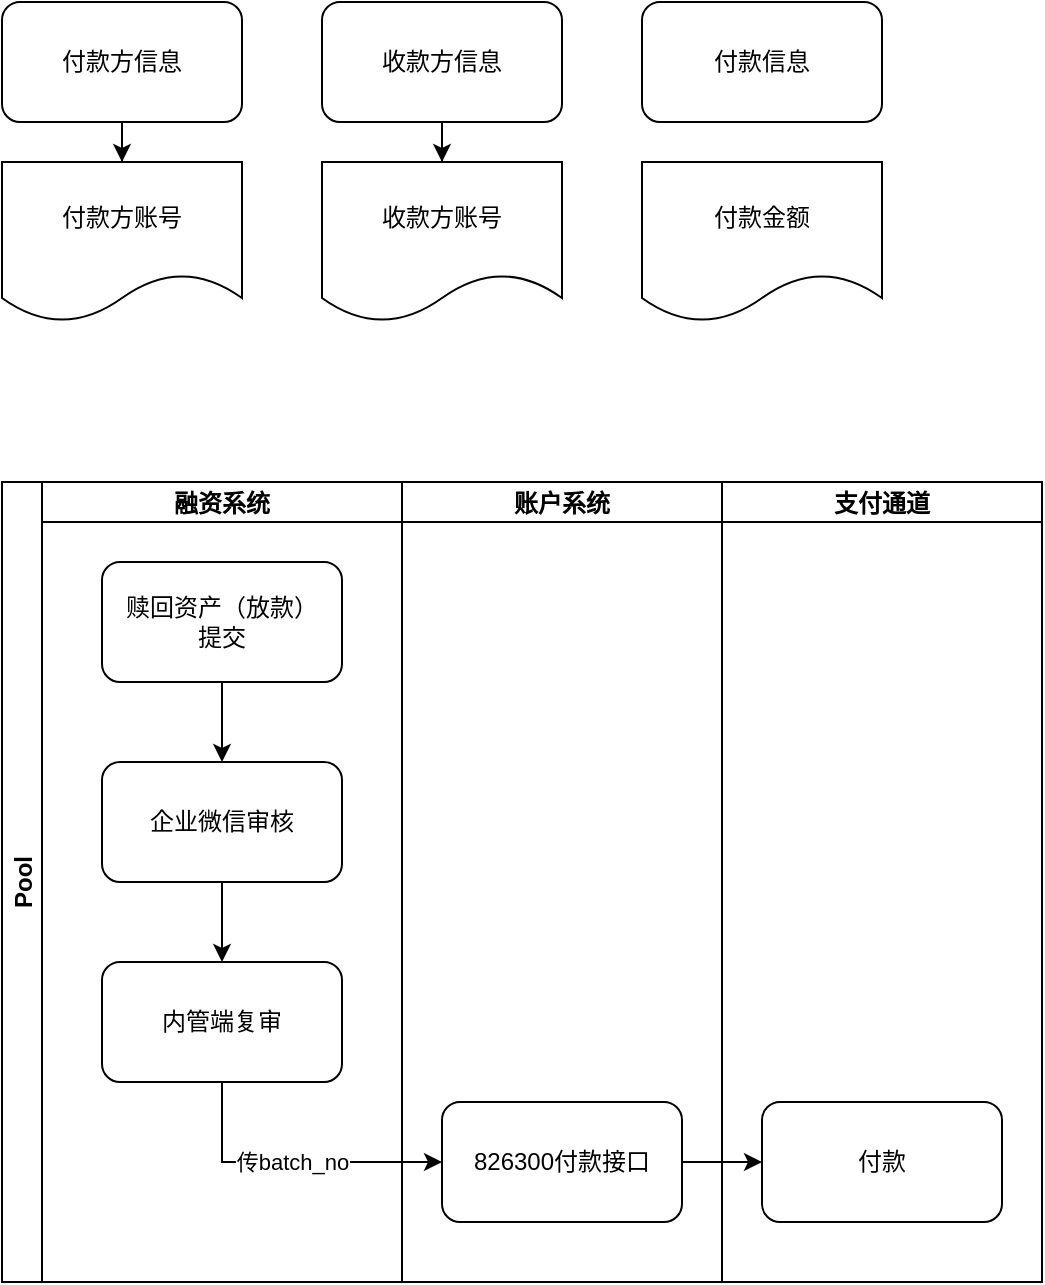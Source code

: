 <mxfile version="21.7.4" type="github">
  <diagram name="第 1 页" id="lRQWJhPH5CTcMrLeOUJu">
    <mxGraphModel dx="1136" dy="578" grid="1" gridSize="10" guides="1" tooltips="1" connect="1" arrows="1" fold="1" page="1" pageScale="1" pageWidth="827" pageHeight="1169" math="0" shadow="0">
      <root>
        <mxCell id="0" />
        <mxCell id="1" parent="0" />
        <mxCell id="SOhe3c1D6d4CI8XdEghG-5" style="edgeStyle=orthogonalEdgeStyle;rounded=0;orthogonalLoop=1;jettySize=auto;html=1;exitX=0.5;exitY=1;exitDx=0;exitDy=0;" edge="1" parent="1" source="SOhe3c1D6d4CI8XdEghG-1" target="SOhe3c1D6d4CI8XdEghG-4">
          <mxGeometry relative="1" as="geometry" />
        </mxCell>
        <mxCell id="SOhe3c1D6d4CI8XdEghG-1" value="付款方信息" style="rounded=1;whiteSpace=wrap;html=1;" vertex="1" parent="1">
          <mxGeometry x="80" y="40" width="120" height="60" as="geometry" />
        </mxCell>
        <mxCell id="SOhe3c1D6d4CI8XdEghG-7" style="edgeStyle=orthogonalEdgeStyle;rounded=0;orthogonalLoop=1;jettySize=auto;html=1;exitX=0.5;exitY=1;exitDx=0;exitDy=0;" edge="1" parent="1" source="SOhe3c1D6d4CI8XdEghG-2" target="SOhe3c1D6d4CI8XdEghG-6">
          <mxGeometry relative="1" as="geometry" />
        </mxCell>
        <mxCell id="SOhe3c1D6d4CI8XdEghG-2" value="收款方信息" style="rounded=1;whiteSpace=wrap;html=1;" vertex="1" parent="1">
          <mxGeometry x="240" y="40" width="120" height="60" as="geometry" />
        </mxCell>
        <mxCell id="SOhe3c1D6d4CI8XdEghG-3" value="付款信息" style="rounded=1;whiteSpace=wrap;html=1;" vertex="1" parent="1">
          <mxGeometry x="400" y="40" width="120" height="60" as="geometry" />
        </mxCell>
        <mxCell id="SOhe3c1D6d4CI8XdEghG-4" value="付款方账号" style="shape=document;whiteSpace=wrap;html=1;boundedLbl=1;" vertex="1" parent="1">
          <mxGeometry x="80" y="120" width="120" height="80" as="geometry" />
        </mxCell>
        <mxCell id="SOhe3c1D6d4CI8XdEghG-6" value="收款方账号" style="shape=document;whiteSpace=wrap;html=1;boundedLbl=1;" vertex="1" parent="1">
          <mxGeometry x="240" y="120" width="120" height="80" as="geometry" />
        </mxCell>
        <mxCell id="SOhe3c1D6d4CI8XdEghG-8" value="付款金额" style="shape=document;whiteSpace=wrap;html=1;boundedLbl=1;" vertex="1" parent="1">
          <mxGeometry x="400" y="120" width="120" height="80" as="geometry" />
        </mxCell>
        <mxCell id="SOhe3c1D6d4CI8XdEghG-10" value="Pool" style="swimlane;childLayout=stackLayout;resizeParent=1;resizeParentMax=0;startSize=20;horizontal=0;horizontalStack=1;" vertex="1" parent="1">
          <mxGeometry x="80" y="280" width="520" height="400" as="geometry" />
        </mxCell>
        <mxCell id="SOhe3c1D6d4CI8XdEghG-11" value="融资系统" style="swimlane;startSize=20;" vertex="1" parent="SOhe3c1D6d4CI8XdEghG-10">
          <mxGeometry x="20" width="180" height="400" as="geometry" />
        </mxCell>
        <mxCell id="SOhe3c1D6d4CI8XdEghG-17" style="edgeStyle=orthogonalEdgeStyle;rounded=0;orthogonalLoop=1;jettySize=auto;html=1;exitX=0.5;exitY=1;exitDx=0;exitDy=0;entryX=0.5;entryY=0;entryDx=0;entryDy=0;" edge="1" parent="SOhe3c1D6d4CI8XdEghG-11" source="SOhe3c1D6d4CI8XdEghG-14" target="SOhe3c1D6d4CI8XdEghG-16">
          <mxGeometry relative="1" as="geometry" />
        </mxCell>
        <mxCell id="SOhe3c1D6d4CI8XdEghG-14" value="赎回资产（放款）&lt;br&gt;提交" style="rounded=1;whiteSpace=wrap;html=1;" vertex="1" parent="SOhe3c1D6d4CI8XdEghG-11">
          <mxGeometry x="30" y="40" width="120" height="60" as="geometry" />
        </mxCell>
        <mxCell id="SOhe3c1D6d4CI8XdEghG-19" style="edgeStyle=orthogonalEdgeStyle;rounded=0;orthogonalLoop=1;jettySize=auto;html=1;exitX=0.5;exitY=1;exitDx=0;exitDy=0;" edge="1" parent="SOhe3c1D6d4CI8XdEghG-11" source="SOhe3c1D6d4CI8XdEghG-16" target="SOhe3c1D6d4CI8XdEghG-18">
          <mxGeometry relative="1" as="geometry" />
        </mxCell>
        <mxCell id="SOhe3c1D6d4CI8XdEghG-16" value="企业微信审核" style="rounded=1;whiteSpace=wrap;html=1;" vertex="1" parent="SOhe3c1D6d4CI8XdEghG-11">
          <mxGeometry x="30" y="140" width="120" height="60" as="geometry" />
        </mxCell>
        <mxCell id="SOhe3c1D6d4CI8XdEghG-18" value="内管端复审" style="rounded=1;whiteSpace=wrap;html=1;" vertex="1" parent="SOhe3c1D6d4CI8XdEghG-11">
          <mxGeometry x="30" y="240" width="120" height="60" as="geometry" />
        </mxCell>
        <mxCell id="SOhe3c1D6d4CI8XdEghG-12" value="账户系统" style="swimlane;startSize=20;" vertex="1" parent="SOhe3c1D6d4CI8XdEghG-10">
          <mxGeometry x="200" width="160" height="400" as="geometry" />
        </mxCell>
        <mxCell id="SOhe3c1D6d4CI8XdEghG-20" value="826300付款接口" style="rounded=1;whiteSpace=wrap;html=1;" vertex="1" parent="SOhe3c1D6d4CI8XdEghG-12">
          <mxGeometry x="20" y="310" width="120" height="60" as="geometry" />
        </mxCell>
        <mxCell id="SOhe3c1D6d4CI8XdEghG-13" value="支付通道" style="swimlane;startSize=20;" vertex="1" parent="SOhe3c1D6d4CI8XdEghG-10">
          <mxGeometry x="360" width="160" height="400" as="geometry" />
        </mxCell>
        <mxCell id="SOhe3c1D6d4CI8XdEghG-22" value="付款" style="rounded=1;whiteSpace=wrap;html=1;" vertex="1" parent="SOhe3c1D6d4CI8XdEghG-13">
          <mxGeometry x="20" y="310" width="120" height="60" as="geometry" />
        </mxCell>
        <mxCell id="SOhe3c1D6d4CI8XdEghG-21" value="传batch_no" style="edgeStyle=orthogonalEdgeStyle;rounded=0;orthogonalLoop=1;jettySize=auto;html=1;exitX=0.5;exitY=1;exitDx=0;exitDy=0;entryX=0;entryY=0.5;entryDx=0;entryDy=0;" edge="1" parent="SOhe3c1D6d4CI8XdEghG-10" source="SOhe3c1D6d4CI8XdEghG-18" target="SOhe3c1D6d4CI8XdEghG-20">
          <mxGeometry relative="1" as="geometry" />
        </mxCell>
        <mxCell id="SOhe3c1D6d4CI8XdEghG-23" style="edgeStyle=orthogonalEdgeStyle;rounded=0;orthogonalLoop=1;jettySize=auto;html=1;exitX=1;exitY=0.5;exitDx=0;exitDy=0;entryX=0;entryY=0.5;entryDx=0;entryDy=0;" edge="1" parent="SOhe3c1D6d4CI8XdEghG-10" source="SOhe3c1D6d4CI8XdEghG-20" target="SOhe3c1D6d4CI8XdEghG-22">
          <mxGeometry relative="1" as="geometry" />
        </mxCell>
      </root>
    </mxGraphModel>
  </diagram>
</mxfile>
